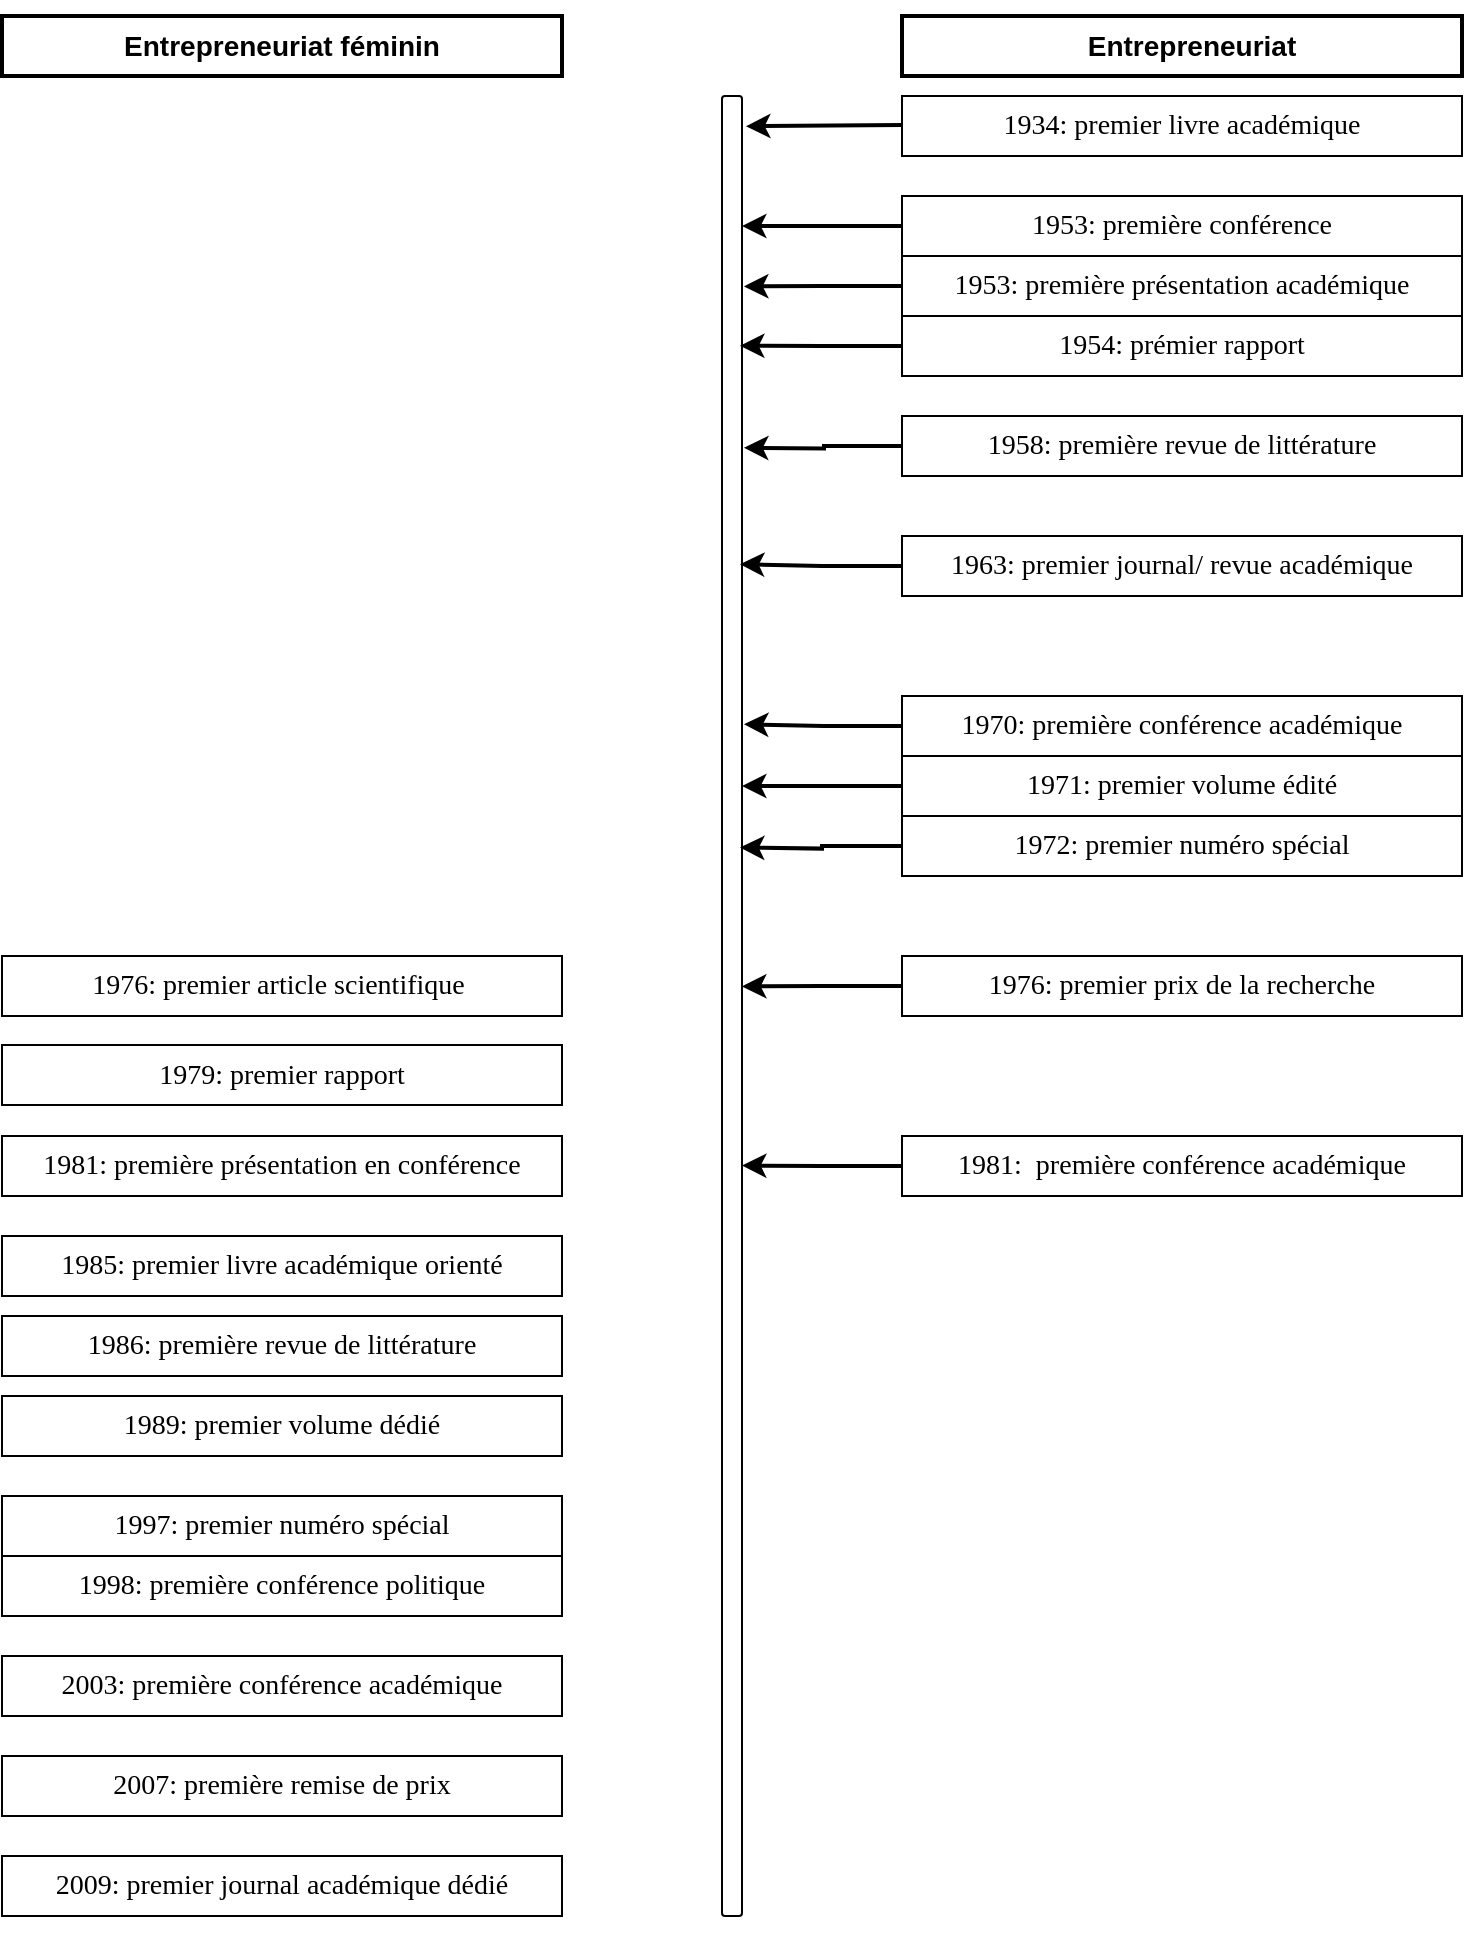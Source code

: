 <mxfile version="20.8.16" type="github">
  <diagram name="Page-1" id="kxPQBd4SaF__wtYdb1RR">
    <mxGraphModel dx="880" dy="484" grid="1" gridSize="10" guides="1" tooltips="1" connect="1" arrows="1" fold="1" page="1" pageScale="1" pageWidth="827" pageHeight="1169" math="0" shadow="0">
      <root>
        <mxCell id="0" />
        <mxCell id="1" parent="0" />
        <mxCell id="5SdZK2xEEZFwPjjDHowP-1" value="&lt;p align=&quot;center&quot; class=&quot;MsoNormal&quot; style=&quot;font-size: 14px;&quot;&gt;Entrepreneuriat&lt;/p&gt;" style="text;html=1;strokeColor=none;fillColor=none;align=center;verticalAlign=middle;whiteSpace=wrap;rounded=0;strokeWidth=1;fontSize=14;fontStyle=1" vertex="1" parent="1">
          <mxGeometry x="580" y="40" width="170" height="30" as="geometry" />
        </mxCell>
        <mxCell id="5SdZK2xEEZFwPjjDHowP-3" value="" style="rounded=0;whiteSpace=wrap;html=1;strokeWidth=2;fontSize=14;fillColor=none;" vertex="1" parent="1">
          <mxGeometry x="520" y="40" width="280" height="30" as="geometry" />
        </mxCell>
        <mxCell id="5SdZK2xEEZFwPjjDHowP-5" value="&lt;p align=&quot;center&quot; class=&quot;MsoNormal&quot; style=&quot;font-size: 14px;&quot;&gt;1934: premier livre académique&lt;/p&gt;" style="rounded=0;whiteSpace=wrap;html=1;strokeWidth=1;fontSize=14;fillColor=none;fontFamily=Georgia;" vertex="1" parent="1">
          <mxGeometry x="520" y="80" width="280" height="30" as="geometry" />
        </mxCell>
        <mxCell id="5SdZK2xEEZFwPjjDHowP-27" style="edgeStyle=orthogonalEdgeStyle;rounded=0;orthogonalLoop=1;jettySize=auto;html=1;entryX=1;entryY=0.116;entryDx=0;entryDy=0;entryPerimeter=0;strokeWidth=2;fontSize=14;" edge="1" parent="1" source="5SdZK2xEEZFwPjjDHowP-6">
          <mxGeometry relative="1" as="geometry">
            <mxPoint x="439.98" y="144.96" as="targetPoint" />
          </mxGeometry>
        </mxCell>
        <mxCell id="5SdZK2xEEZFwPjjDHowP-6" value="&lt;p align=&quot;center&quot; class=&quot;MsoNormal&quot;&gt;1953: première conférence&lt;/p&gt;" style="rounded=0;whiteSpace=wrap;html=1;strokeWidth=1;fontSize=14;fillColor=none;fontFamily=Georgia;" vertex="1" parent="1">
          <mxGeometry x="520" y="130" width="280" height="30" as="geometry" />
        </mxCell>
        <mxCell id="5SdZK2xEEZFwPjjDHowP-28" style="edgeStyle=orthogonalEdgeStyle;rounded=0;orthogonalLoop=1;jettySize=auto;html=1;entryX=1.1;entryY=0.17;entryDx=0;entryDy=0;entryPerimeter=0;strokeWidth=2;fontSize=14;" edge="1" parent="1" source="5SdZK2xEEZFwPjjDHowP-7">
          <mxGeometry relative="1" as="geometry">
            <mxPoint x="440.978" y="175.2" as="targetPoint" />
          </mxGeometry>
        </mxCell>
        <mxCell id="5SdZK2xEEZFwPjjDHowP-7" value="&lt;p align=&quot;center&quot; class=&quot;MsoNormal&quot;&gt;1953: première présentation académique&lt;/p&gt;" style="rounded=0;whiteSpace=wrap;html=1;strokeWidth=1;fontSize=14;fillColor=none;fontFamily=Georgia;" vertex="1" parent="1">
          <mxGeometry x="520" y="160" width="280" height="30" as="geometry" />
        </mxCell>
        <mxCell id="5SdZK2xEEZFwPjjDHowP-29" style="edgeStyle=orthogonalEdgeStyle;rounded=0;orthogonalLoop=1;jettySize=auto;html=1;entryX=0.9;entryY=0.223;entryDx=0;entryDy=0;entryPerimeter=0;strokeWidth=2;fontSize=14;" edge="1" parent="1" source="5SdZK2xEEZFwPjjDHowP-8">
          <mxGeometry relative="1" as="geometry">
            <mxPoint x="438.982" y="204.88" as="targetPoint" />
          </mxGeometry>
        </mxCell>
        <mxCell id="5SdZK2xEEZFwPjjDHowP-8" value="&lt;p align=&quot;center&quot; class=&quot;MsoNormal&quot;&gt;1954: prémier rapport&lt;/p&gt;" style="rounded=0;whiteSpace=wrap;html=1;strokeWidth=1;fontSize=14;fillColor=none;fontFamily=Georgia;" vertex="1" parent="1">
          <mxGeometry x="520" y="190" width="280" height="30" as="geometry" />
        </mxCell>
        <mxCell id="5SdZK2xEEZFwPjjDHowP-30" style="edgeStyle=orthogonalEdgeStyle;rounded=0;orthogonalLoop=1;jettySize=auto;html=1;entryX=1.1;entryY=0.314;entryDx=0;entryDy=0;entryPerimeter=0;strokeWidth=2;fontSize=14;" edge="1" parent="1" source="5SdZK2xEEZFwPjjDHowP-9">
          <mxGeometry relative="1" as="geometry">
            <mxPoint x="440.978" y="255.84" as="targetPoint" />
          </mxGeometry>
        </mxCell>
        <mxCell id="5SdZK2xEEZFwPjjDHowP-9" value="&lt;p align=&quot;center&quot; class=&quot;MsoNormal&quot;&gt;1958: première revue de littérature&lt;/p&gt;" style="rounded=0;whiteSpace=wrap;html=1;strokeWidth=1;fontSize=14;fillColor=none;fontFamily=Georgia;" vertex="1" parent="1">
          <mxGeometry x="520" y="240" width="280" height="30" as="geometry" />
        </mxCell>
        <mxCell id="5SdZK2xEEZFwPjjDHowP-31" style="edgeStyle=orthogonalEdgeStyle;rounded=0;orthogonalLoop=1;jettySize=auto;html=1;entryX=0.9;entryY=0.418;entryDx=0;entryDy=0;entryPerimeter=0;strokeWidth=2;fontSize=14;" edge="1" parent="1" source="5SdZK2xEEZFwPjjDHowP-10">
          <mxGeometry relative="1" as="geometry">
            <mxPoint x="438.982" y="314.08" as="targetPoint" />
          </mxGeometry>
        </mxCell>
        <mxCell id="5SdZK2xEEZFwPjjDHowP-10" value="&lt;p align=&quot;center&quot; class=&quot;MsoNormal&quot;&gt;1963: premier journal/ revue académique&lt;/p&gt;" style="rounded=0;whiteSpace=wrap;html=1;strokeWidth=1;fontSize=14;fillColor=none;fontFamily=Georgia;" vertex="1" parent="1">
          <mxGeometry x="520" y="300" width="280" height="30" as="geometry" />
        </mxCell>
        <mxCell id="5SdZK2xEEZFwPjjDHowP-32" style="edgeStyle=orthogonalEdgeStyle;rounded=0;orthogonalLoop=1;jettySize=auto;html=1;entryX=1.1;entryY=0.561;entryDx=0;entryDy=0;entryPerimeter=0;strokeWidth=2;fontSize=14;" edge="1" parent="1" source="5SdZK2xEEZFwPjjDHowP-11">
          <mxGeometry relative="1" as="geometry">
            <mxPoint x="440.978" y="394.16" as="targetPoint" />
          </mxGeometry>
        </mxCell>
        <mxCell id="5SdZK2xEEZFwPjjDHowP-11" value="&lt;p align=&quot;center&quot; class=&quot;MsoNormal&quot;&gt;1970: première conférence académique&lt;/p&gt;" style="rounded=0;whiteSpace=wrap;html=1;strokeWidth=1;fontSize=14;fillColor=none;fontFamily=Georgia;" vertex="1" parent="1">
          <mxGeometry x="520" y="380" width="280" height="30" as="geometry" />
        </mxCell>
        <mxCell id="5SdZK2xEEZFwPjjDHowP-33" style="edgeStyle=orthogonalEdgeStyle;rounded=0;orthogonalLoop=1;jettySize=auto;html=1;entryX=1;entryY=0.616;entryDx=0;entryDy=0;entryPerimeter=0;strokeWidth=2;fontSize=14;" edge="1" parent="1" source="5SdZK2xEEZFwPjjDHowP-12">
          <mxGeometry relative="1" as="geometry">
            <mxPoint x="439.98" y="424.96" as="targetPoint" />
          </mxGeometry>
        </mxCell>
        <mxCell id="5SdZK2xEEZFwPjjDHowP-12" value="&lt;p align=&quot;center&quot; class=&quot;MsoNormal&quot;&gt;1971: premier volume édité&lt;/p&gt;" style="rounded=0;whiteSpace=wrap;html=1;strokeWidth=1;fontSize=14;fillColor=none;fontFamily=Georgia;" vertex="1" parent="1">
          <mxGeometry x="520" y="410" width="280" height="30" as="geometry" />
        </mxCell>
        <mxCell id="5SdZK2xEEZFwPjjDHowP-34" style="edgeStyle=orthogonalEdgeStyle;rounded=0;orthogonalLoop=1;jettySize=auto;html=1;entryX=0.9;entryY=0.671;entryDx=0;entryDy=0;entryPerimeter=0;strokeWidth=2;fontSize=14;" edge="1" parent="1" source="5SdZK2xEEZFwPjjDHowP-13">
          <mxGeometry relative="1" as="geometry">
            <mxPoint x="438.982" y="455.76" as="targetPoint" />
          </mxGeometry>
        </mxCell>
        <mxCell id="5SdZK2xEEZFwPjjDHowP-13" value="&lt;p align=&quot;center&quot; class=&quot;MsoNormal&quot;&gt;1972: premier numéro spécial&lt;/p&gt;" style="rounded=0;whiteSpace=wrap;html=1;strokeWidth=1;fontSize=14;fillColor=none;fontFamily=Georgia;" vertex="1" parent="1">
          <mxGeometry x="520" y="440" width="280" height="30" as="geometry" />
        </mxCell>
        <mxCell id="5SdZK2xEEZFwPjjDHowP-35" style="edgeStyle=orthogonalEdgeStyle;rounded=0;orthogonalLoop=1;jettySize=auto;html=1;entryX=1;entryY=0.795;entryDx=0;entryDy=0;entryPerimeter=0;strokeWidth=2;fontSize=14;" edge="1" parent="1" source="5SdZK2xEEZFwPjjDHowP-14">
          <mxGeometry relative="1" as="geometry">
            <mxPoint x="439.98" y="525.2" as="targetPoint" />
          </mxGeometry>
        </mxCell>
        <mxCell id="5SdZK2xEEZFwPjjDHowP-14" value="&lt;p align=&quot;center&quot; class=&quot;MsoNormal&quot;&gt;1976: premier prix de la recherche&lt;/p&gt;" style="rounded=0;whiteSpace=wrap;html=1;strokeWidth=1;fontSize=14;fillColor=none;fontFamily=Georgia;" vertex="1" parent="1">
          <mxGeometry x="520" y="510" width="280" height="30" as="geometry" />
        </mxCell>
        <mxCell id="5SdZK2xEEZFwPjjDHowP-36" style="edgeStyle=orthogonalEdgeStyle;rounded=0;orthogonalLoop=1;jettySize=auto;html=1;entryX=1;entryY=0.955;entryDx=0;entryDy=0;entryPerimeter=0;strokeWidth=2;fontSize=14;" edge="1" parent="1" source="5SdZK2xEEZFwPjjDHowP-15">
          <mxGeometry relative="1" as="geometry">
            <mxPoint x="439.98" y="614.8" as="targetPoint" />
          </mxGeometry>
        </mxCell>
        <mxCell id="5SdZK2xEEZFwPjjDHowP-15" value="&lt;p align=&quot;center&quot; class=&quot;MsoNormal&quot;&gt;1981:&amp;nbsp; première conférence académique&lt;/p&gt;" style="rounded=0;whiteSpace=wrap;html=1;strokeWidth=1;fontSize=14;fillColor=none;fontFamily=Georgia;" vertex="1" parent="1">
          <mxGeometry x="520" y="600" width="280" height="30" as="geometry" />
        </mxCell>
        <mxCell id="5SdZK2xEEZFwPjjDHowP-16" value="Entrepreneuriat féminin" style="rounded=0;whiteSpace=wrap;html=1;strokeWidth=2;fontSize=14;fillColor=none;fontStyle=1" vertex="1" parent="1">
          <mxGeometry x="70" y="40" width="280" height="30" as="geometry" />
        </mxCell>
        <mxCell id="5SdZK2xEEZFwPjjDHowP-19" value="" style="endArrow=classic;html=1;rounded=0;fontSize=14;entryX=1.2;entryY=0.027;entryDx=0;entryDy=0;entryPerimeter=0;strokeWidth=2;" edge="1" parent="1">
          <mxGeometry width="50" height="50" relative="1" as="geometry">
            <mxPoint x="520" y="94.5" as="sourcePoint" />
            <mxPoint x="441.976" y="95.12" as="targetPoint" />
          </mxGeometry>
        </mxCell>
        <mxCell id="5SdZK2xEEZFwPjjDHowP-37" value="" style="rounded=1;whiteSpace=wrap;html=1;strokeWidth=1;fontSize=14;fillColor=none;" vertex="1" parent="1">
          <mxGeometry x="430" y="80" width="10" height="910" as="geometry" />
        </mxCell>
        <mxCell id="5SdZK2xEEZFwPjjDHowP-38" value="&lt;p align=&quot;center&quot; class=&quot;MsoNormal&quot;&gt;1976: premier article scientifique&amp;nbsp;&lt;br&gt;&lt;/p&gt;" style="rounded=0;whiteSpace=wrap;html=1;strokeWidth=1;fontSize=14;fillColor=none;fontFamily=Georgia;" vertex="1" parent="1">
          <mxGeometry x="70" y="510" width="280" height="30" as="geometry" />
        </mxCell>
        <mxCell id="5SdZK2xEEZFwPjjDHowP-39" value="&lt;p align=&quot;center&quot; class=&quot;MsoNormal&quot;&gt;1979: premier rapport&lt;/p&gt;" style="rounded=0;whiteSpace=wrap;html=1;strokeWidth=1;fontSize=14;fillColor=none;fontFamily=Georgia;" vertex="1" parent="1">
          <mxGeometry x="70" y="554.5" width="280" height="30" as="geometry" />
        </mxCell>
        <mxCell id="5SdZK2xEEZFwPjjDHowP-40" value="&lt;p align=&quot;center&quot; class=&quot;MsoNormal&quot;&gt;1981: première présentation en conférence&lt;/p&gt;" style="rounded=0;whiteSpace=wrap;html=1;strokeWidth=1;fontSize=14;fillColor=none;fontFamily=Georgia;" vertex="1" parent="1">
          <mxGeometry x="70" y="600" width="280" height="30" as="geometry" />
        </mxCell>
        <mxCell id="5SdZK2xEEZFwPjjDHowP-41" value="&lt;p align=&quot;center&quot; class=&quot;MsoNormal&quot;&gt;1985: premier livre académique orienté&lt;/p&gt;" style="rounded=0;whiteSpace=wrap;html=1;strokeWidth=1;fontSize=14;fillColor=none;fontFamily=Georgia;" vertex="1" parent="1">
          <mxGeometry x="70" y="650" width="280" height="30" as="geometry" />
        </mxCell>
        <mxCell id="5SdZK2xEEZFwPjjDHowP-42" value="&lt;p align=&quot;center&quot; class=&quot;MsoNormal&quot;&gt;1986: première revue de littérature&lt;/p&gt;" style="rounded=0;whiteSpace=wrap;html=1;strokeWidth=1;fontSize=14;fillColor=none;fontFamily=Georgia;" vertex="1" parent="1">
          <mxGeometry x="70" y="690" width="280" height="30" as="geometry" />
        </mxCell>
        <mxCell id="5SdZK2xEEZFwPjjDHowP-43" value="&lt;p align=&quot;center&quot; class=&quot;MsoNormal&quot;&gt;1989: premier volume dédié&lt;/p&gt;" style="rounded=0;whiteSpace=wrap;html=1;strokeWidth=1;fontSize=14;fillColor=none;fontFamily=Georgia;" vertex="1" parent="1">
          <mxGeometry x="70" y="730" width="280" height="30" as="geometry" />
        </mxCell>
        <mxCell id="5SdZK2xEEZFwPjjDHowP-44" value="&lt;p align=&quot;center&quot; class=&quot;MsoNormal&quot;&gt;1997: premier numéro spécial&lt;/p&gt;" style="rounded=0;whiteSpace=wrap;html=1;strokeWidth=1;fontSize=14;fillColor=none;fontFamily=Georgia;" vertex="1" parent="1">
          <mxGeometry x="70" y="780" width="280" height="30" as="geometry" />
        </mxCell>
        <mxCell id="5SdZK2xEEZFwPjjDHowP-45" value="&lt;p align=&quot;center&quot; class=&quot;MsoNormal&quot;&gt;1998: première conférence politique&lt;br&gt;&lt;/p&gt;" style="rounded=0;whiteSpace=wrap;html=1;strokeWidth=1;fontSize=14;fillColor=none;fontFamily=Georgia;" vertex="1" parent="1">
          <mxGeometry x="70" y="810" width="280" height="30" as="geometry" />
        </mxCell>
        <mxCell id="5SdZK2xEEZFwPjjDHowP-46" value="&lt;p align=&quot;center&quot; class=&quot;MsoNormal&quot;&gt;2003: première conférence académique&lt;/p&gt;" style="rounded=0;whiteSpace=wrap;html=1;strokeWidth=1;fontSize=14;fillColor=none;fontFamily=Georgia;" vertex="1" parent="1">
          <mxGeometry x="70" y="860" width="280" height="30" as="geometry" />
        </mxCell>
        <mxCell id="5SdZK2xEEZFwPjjDHowP-47" value="&lt;p align=&quot;center&quot; class=&quot;MsoNormal&quot;&gt;2007: première remise de prix&lt;/p&gt;" style="rounded=0;whiteSpace=wrap;html=1;strokeWidth=1;fontSize=14;fillColor=none;fontFamily=Georgia;" vertex="1" parent="1">
          <mxGeometry x="70" y="910" width="280" height="30" as="geometry" />
        </mxCell>
        <mxCell id="5SdZK2xEEZFwPjjDHowP-48" value="&lt;p align=&quot;center&quot; class=&quot;MsoNormal&quot;&gt;2009: premier journal académique dédié&lt;/p&gt;" style="rounded=0;whiteSpace=wrap;html=1;strokeWidth=1;fontSize=14;fillColor=none;fontFamily=Georgia;" vertex="1" parent="1">
          <mxGeometry x="70" y="960" width="280" height="30" as="geometry" />
        </mxCell>
      </root>
    </mxGraphModel>
  </diagram>
</mxfile>
